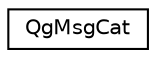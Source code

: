 digraph "Graphical Class Hierarchy"
{
 // LATEX_PDF_SIZE
  edge [fontname="Helvetica",fontsize="10",labelfontname="Helvetica",labelfontsize="10"];
  node [fontname="Helvetica",fontsize="10",shape=record];
  rankdir="LR";
  Node0 [label="QgMsgCat",height=0.2,width=0.4,color="black", fillcolor="white", style="filled",URL="$classQgMsgCat.html",tooltip=" "];
}
